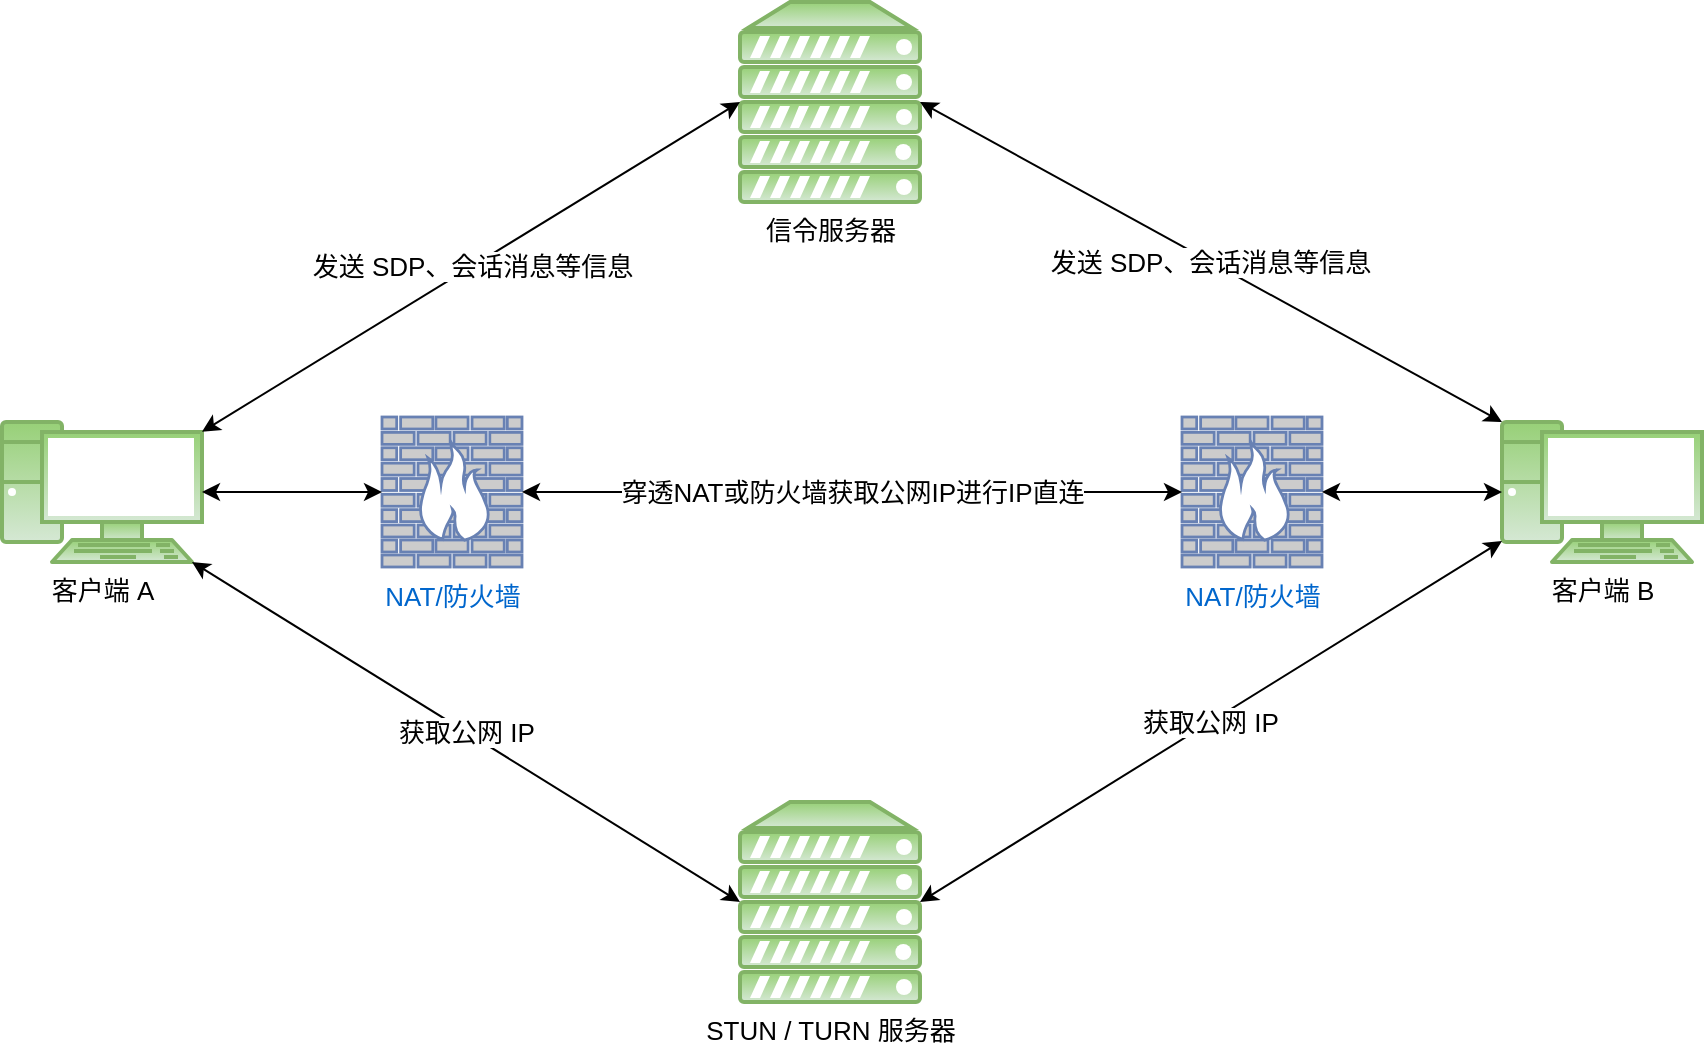 <mxfile version="21.2.7" type="github">
  <diagram name="第 1 页" id="jWvHHBDuN6PCafXd2S0I">
    <mxGraphModel dx="1763" dy="1730" grid="1" gridSize="10" guides="1" tooltips="1" connect="1" arrows="1" fold="1" page="1" pageScale="1" pageWidth="827" pageHeight="1169" background="none" math="0" shadow="0">
      <root>
        <mxCell id="0" />
        <mxCell id="1" parent="0" />
        <mxCell id="aATka8N_W_5GR-a2BBL4-3" value="信令服务器" style="verticalAlign=top;verticalLabelPosition=bottom;labelPosition=center;align=center;html=1;outlineConnect=0;fillColor=#d5e8d4;strokeColor=#82b366;gradientDirection=north;strokeWidth=2;shape=mxgraph.networks.server;rounded=1;fontSize=13;shadow=0;comic=0;treeMoving=0;gradientColor=#97d077;" vertex="1" parent="1">
          <mxGeometry x="369" width="90" height="100" as="geometry" />
        </mxCell>
        <mxCell id="aATka8N_W_5GR-a2BBL4-16" value="客户端 A" style="verticalAlign=top;verticalLabelPosition=bottom;labelPosition=center;align=center;html=1;outlineConnect=0;fillColor=#d5e8d4;strokeColor=#82b366;gradientDirection=north;strokeWidth=2;shape=mxgraph.networks.pc;fontSize=13;rounded=1;gradientColor=#97d077;" vertex="1" parent="1">
          <mxGeometry y="210" width="100" height="70" as="geometry" />
        </mxCell>
        <mxCell id="aATka8N_W_5GR-a2BBL4-17" value="客户端 B" style="verticalAlign=top;verticalLabelPosition=bottom;labelPosition=center;align=center;html=1;outlineConnect=0;fillColor=#d5e8d4;strokeColor=#82b366;gradientDirection=north;strokeWidth=2;shape=mxgraph.networks.pc;fontSize=13;rounded=1;gradientColor=#97d077;" vertex="1" parent="1">
          <mxGeometry x="750" y="210" width="100" height="70" as="geometry" />
        </mxCell>
        <mxCell id="aATka8N_W_5GR-a2BBL4-25" value="STUN / TURN 服务器" style="verticalAlign=top;verticalLabelPosition=bottom;labelPosition=center;align=center;html=1;outlineConnect=0;fillColor=#d5e8d4;strokeColor=#82b366;gradientDirection=north;strokeWidth=2;shape=mxgraph.networks.server;rounded=1;fontSize=13;gradientColor=#97d077;" vertex="1" parent="1">
          <mxGeometry x="369" y="400" width="90" height="100" as="geometry" />
        </mxCell>
        <mxCell id="aATka8N_W_5GR-a2BBL4-26" value="NAT/防火墙" style="fontColor=#0066CC;verticalAlign=top;verticalLabelPosition=bottom;labelPosition=center;align=center;html=1;outlineConnect=0;fillColor=#CCCCCC;strokeColor=#6881B3;gradientColor=none;gradientDirection=north;strokeWidth=2;shape=mxgraph.networks.firewall;rounded=1;fontSize=13;" vertex="1" parent="1">
          <mxGeometry x="590" y="207.5" width="70" height="75" as="geometry" />
        </mxCell>
        <mxCell id="aATka8N_W_5GR-a2BBL4-28" value="NAT/防火墙" style="fontColor=#0066CC;verticalAlign=top;verticalLabelPosition=bottom;labelPosition=center;align=center;html=1;outlineConnect=0;fillColor=#CCCCCC;strokeColor=#6881B3;gradientColor=none;gradientDirection=north;strokeWidth=2;shape=mxgraph.networks.firewall;rounded=1;fontSize=13;" vertex="1" parent="1">
          <mxGeometry x="190" y="207.5" width="70" height="75" as="geometry" />
        </mxCell>
        <mxCell id="aATka8N_W_5GR-a2BBL4-31" value="穿透NAT或防火墙获取公网IP进行IP直连" style="endArrow=classic;startArrow=classic;html=1;rounded=1;exitX=1;exitY=0.5;exitDx=0;exitDy=0;exitPerimeter=0;entryX=0;entryY=0.5;entryDx=0;entryDy=0;entryPerimeter=0;fontSize=13;" edge="1" parent="1" source="aATka8N_W_5GR-a2BBL4-28" target="aATka8N_W_5GR-a2BBL4-26">
          <mxGeometry width="50" height="50" relative="1" as="geometry">
            <mxPoint x="360" y="270" as="sourcePoint" />
            <mxPoint x="410" y="220" as="targetPoint" />
          </mxGeometry>
        </mxCell>
        <mxCell id="aATka8N_W_5GR-a2BBL4-33" value="" style="endArrow=classic;startArrow=classic;html=1;rounded=1;exitX=1;exitY=0.5;exitDx=0;exitDy=0;exitPerimeter=0;entryX=0;entryY=0.5;entryDx=0;entryDy=0;entryPerimeter=0;fontSize=13;" edge="1" parent="1" source="aATka8N_W_5GR-a2BBL4-26" target="aATka8N_W_5GR-a2BBL4-17">
          <mxGeometry width="50" height="50" relative="1" as="geometry">
            <mxPoint x="650" y="370" as="sourcePoint" />
            <mxPoint x="740" y="240" as="targetPoint" />
          </mxGeometry>
        </mxCell>
        <mxCell id="aATka8N_W_5GR-a2BBL4-34" value="" style="endArrow=classic;startArrow=classic;html=1;rounded=1;exitX=1;exitY=0.5;exitDx=0;exitDy=0;exitPerimeter=0;entryX=0;entryY=0.5;entryDx=0;entryDy=0;entryPerimeter=0;fontSize=13;" edge="1" parent="1" source="aATka8N_W_5GR-a2BBL4-16" target="aATka8N_W_5GR-a2BBL4-28">
          <mxGeometry width="50" height="50" relative="1" as="geometry">
            <mxPoint x="80" y="440" as="sourcePoint" />
            <mxPoint x="130" y="390" as="targetPoint" />
          </mxGeometry>
        </mxCell>
        <mxCell id="aATka8N_W_5GR-a2BBL4-36" value="获取公网 IP" style="endArrow=classic;startArrow=classic;html=1;rounded=1;entryX=0.95;entryY=1;entryDx=0;entryDy=0;entryPerimeter=0;fontSize=13;exitX=0;exitY=0.5;exitDx=0;exitDy=0;exitPerimeter=0;" edge="1" parent="1" source="aATka8N_W_5GR-a2BBL4-25" target="aATka8N_W_5GR-a2BBL4-16">
          <mxGeometry width="50" height="50" relative="1" as="geometry">
            <mxPoint x="190" y="390" as="sourcePoint" />
            <mxPoint x="240" y="340" as="targetPoint" />
          </mxGeometry>
        </mxCell>
        <mxCell id="aATka8N_W_5GR-a2BBL4-37" value="获取公网 IP" style="endArrow=classic;startArrow=classic;html=1;rounded=1;entryX=0;entryY=0.85;entryDx=0;entryDy=0;entryPerimeter=0;fontSize=13;exitX=1;exitY=0.5;exitDx=0;exitDy=0;exitPerimeter=0;" edge="1" parent="1" source="aATka8N_W_5GR-a2BBL4-25" target="aATka8N_W_5GR-a2BBL4-17">
          <mxGeometry width="50" height="50" relative="1" as="geometry">
            <mxPoint x="689" y="444.5" as="sourcePoint" />
            <mxPoint x="580" y="282.5" as="targetPoint" />
          </mxGeometry>
        </mxCell>
        <mxCell id="aATka8N_W_5GR-a2BBL4-39" value="发送 SDP、会话消息等信息" style="endArrow=classic;startArrow=classic;html=1;rounded=1;entryX=0;entryY=0;entryDx=0;entryDy=0;entryPerimeter=0;exitX=1;exitY=0.5;exitDx=0;exitDy=0;exitPerimeter=0;fontSize=13;" edge="1" parent="1" source="aATka8N_W_5GR-a2BBL4-3" target="aATka8N_W_5GR-a2BBL4-17">
          <mxGeometry width="50" height="50" relative="1" as="geometry">
            <mxPoint x="510" y="120" as="sourcePoint" />
            <mxPoint x="560" y="70" as="targetPoint" />
          </mxGeometry>
        </mxCell>
        <mxCell id="aATka8N_W_5GR-a2BBL4-40" value="发送 SDP、会话消息等信息" style="endArrow=classic;startArrow=classic;html=1;rounded=1;entryX=0;entryY=0.5;entryDx=0;entryDy=0;entryPerimeter=0;exitX=1;exitY=0.07;exitDx=0;exitDy=0;exitPerimeter=0;fontSize=13;" edge="1" parent="1" source="aATka8N_W_5GR-a2BBL4-16" target="aATka8N_W_5GR-a2BBL4-3">
          <mxGeometry width="50" height="50" relative="1" as="geometry">
            <mxPoint x="130" y="160" as="sourcePoint" />
            <mxPoint x="180" y="110" as="targetPoint" />
          </mxGeometry>
        </mxCell>
      </root>
    </mxGraphModel>
  </diagram>
</mxfile>
